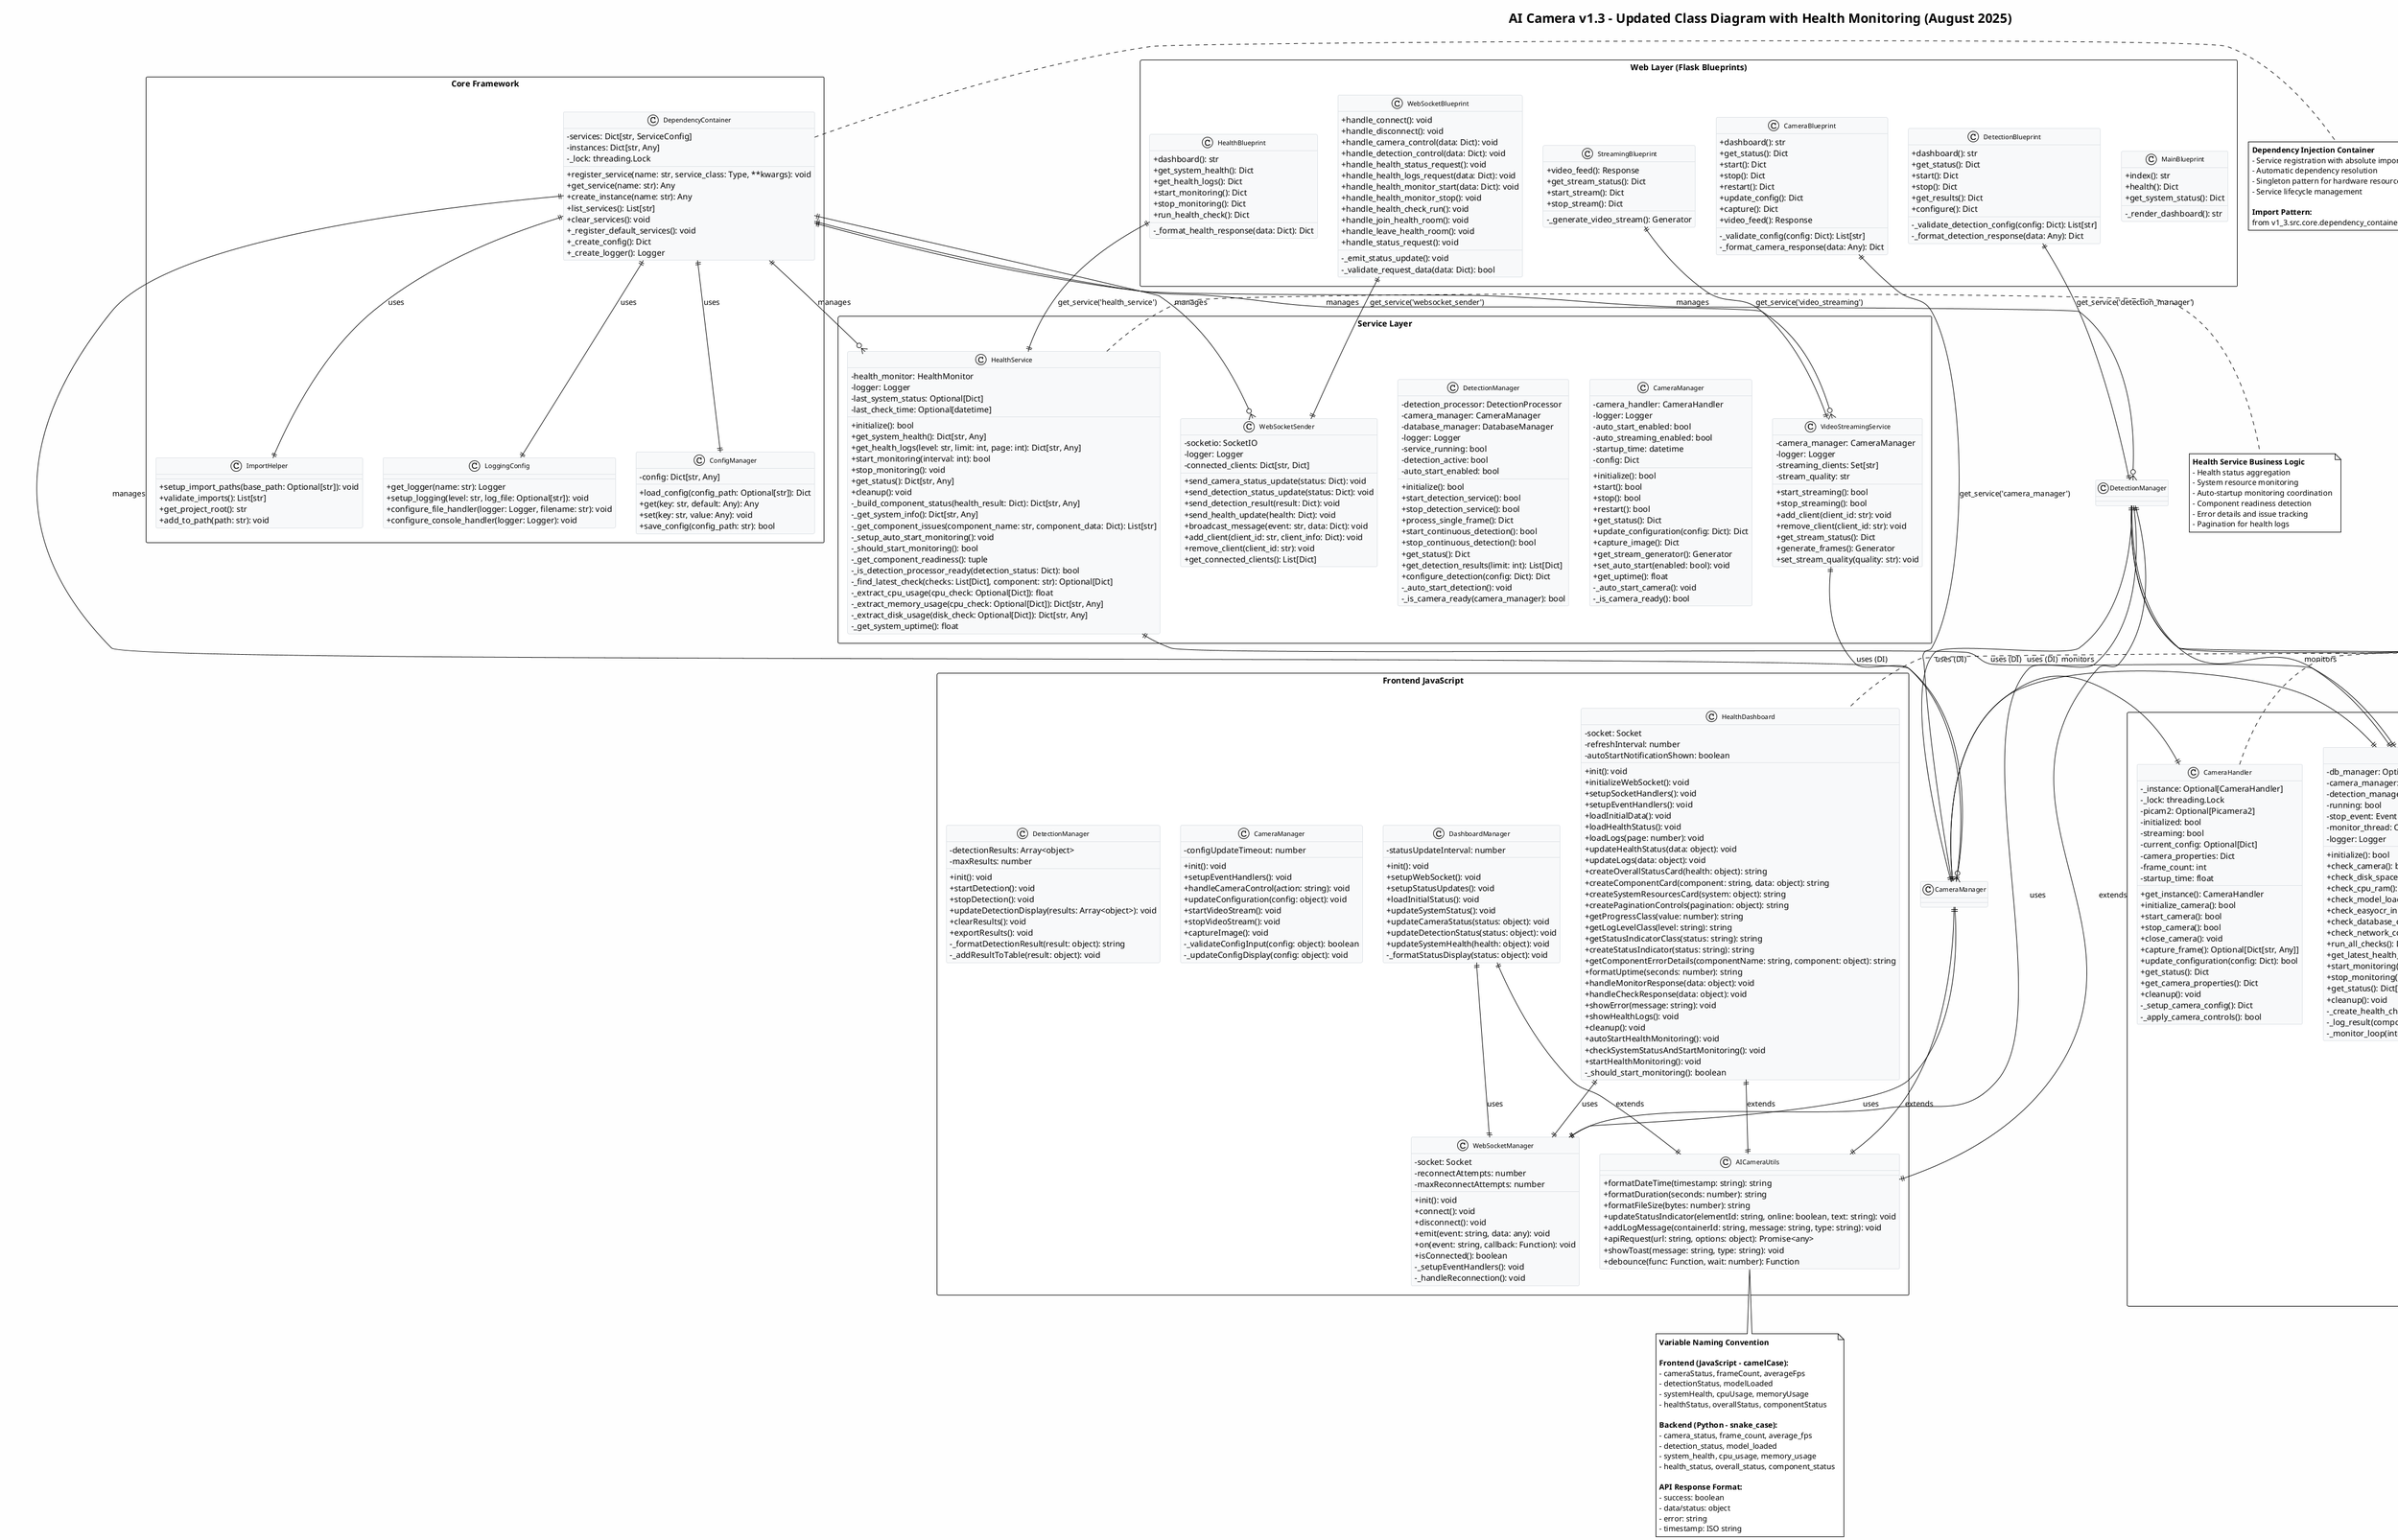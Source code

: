@startuml AI_Camera_v1_3_Updated_Class_Diagram

!theme plain
skinparam classAttributeIconSize 0
skinparam classFontSize 11
skinparam classFontName Arial
skinparam backgroundColor #FEFEFE
skinparam classBackgroundColor #F8F9FA
skinparam classBorderColor #DEE2E6

title AI Camera v1.3 - Updated Class Diagram with Health Monitoring (August 2025)

' Core Framework Package
package "Core Framework" <<Rectangle>> {
    class DependencyContainer {
        - services: Dict[str, ServiceConfig]
        - instances: Dict[str, Any]
        - _lock: threading.Lock
        --
        + register_service(name: str, service_class: Type, **kwargs): void
        + get_service(name: str): Any
        + create_instance(name: str): Any
        + list_services(): List[str]
        + clear_services(): void
        + _register_default_services(): void
        + _create_config(): Dict
        + _create_logger(): Logger
    }
    
    class ImportHelper {
        + setup_import_paths(base_path: Optional[str]): void
        + validate_imports(): List[str]
        + get_project_root(): str
        + add_to_path(path: str): void
    }
    
    class LoggingConfig {
        + get_logger(name: str): Logger
        + setup_logging(level: str, log_file: Optional[str]): void
        + configure_file_handler(logger: Logger, filename: str): void
        + configure_console_handler(logger: Logger): void
    }
    
    class ConfigManager {
        - config: Dict[str, Any]
        --
        + load_config(config_path: Optional[str]): Dict
        + get(key: str, default: Any): Any
        + set(key: str, value: Any): void
        + save_config(config_path: str): bool
    }
}

' Component Layer Package
package "Component Layer" <<Rectangle>> {
    class CameraHandler {
        - _instance: Optional[CameraHandler]
        - _lock: threading.Lock
        - picam2: Optional[Picamera2]
        - initialized: bool
        - streaming: bool
        - current_config: Optional[Dict]
        - camera_properties: Dict
        - frame_count: int
        - startup_time: float
        --
        + get_instance(): CameraHandler
        + initialize_camera(): bool
        + start_camera(): bool
        + stop_camera(): bool
        + close_camera(): void
        + capture_frame(): Optional[Dict[str, Any]]
        + update_configuration(config: Dict): bool
        + get_status(): Dict
        + get_camera_properties(): Dict
        + cleanup(): void
        - _setup_camera_config(): Dict
        - _apply_camera_controls(): bool
    }
    
    class DetectionProcessor {
        - model_path: str
        - confidence_threshold: float
        - detection_interval: float
        - models_loaded: bool
        - vehicle_model_available: bool
        - lp_detection_model_available: bool
        - lp_ocr_model_available: bool
        - easyocr_available: bool
        --
        + initialize_models(): bool
        + process_frame(frame: np.ndarray): List[Detection]
        + detect_vehicles(frame: np.ndarray): List[Dict]
        + detect_license_plates(frame: np.ndarray): List[Dict]
        + get_status(): Dict
        + get_model_info(): Dict
        + cleanup(): void
        + validate_and_enhance_frame(frame: Any): Optional[np.ndarray]
    }
    
    class HealthMonitor {
        - db_manager: Optional[DatabaseManager]
        - camera_manager: Optional[CameraManager]
        - detection_manager: Optional[DetectionManager]
        - running: bool
        - stop_event: Event
        - monitor_thread: Optional[Thread]
        - logger: Logger
        --
        + initialize(): bool
        + check_camera(): bool
        + check_disk_space(path: str, required_gb: float): bool
        + check_cpu_ram(): bool
        + check_model_loading(): bool
        + check_easyocr_init(): bool
        + check_database_connection(): bool
        + check_network_connectivity(): bool
        + run_all_checks(): Dict[str, Any]
        + get_latest_health_checks(limit: int): List[Dict[str, Any]]
        + start_monitoring(interval: int): bool
        + stop_monitoring(): void
        + get_status(): Dict[str, Any]
        + cleanup(): void
        - _create_health_checks_table(): void
        - _log_result(component: str, status: str, message: str, details: Dict): void
        - _monitor_loop(interval: int): void
    }
    
    class DatabaseManager {
        - db_path: str
        - connection: Optional[Any]
        - initialized: bool
        - table_schemas: Dict
        --
        + initialize_database(): bool
        + create_tables(): bool
        + save_detection(detection: Dict): bool
        + save_image_capture(capture: Dict): bool
        + get_detections(limit: int, offset: int): List[Dict]
        + get_detection_count(): int
        + cleanup_old_records(days: int): int
        + close_connection(): void
        + execute_query(query: str, params: tuple): Any
    }
}

' Service Layer Package
package "Service Layer" <<Rectangle>> {
    class CameraManager {
        - camera_handler: CameraHandler
        - logger: Logger
        - auto_start_enabled: bool
        - auto_streaming_enabled: bool
        - startup_time: datetime
        - config: Dict
        --
        + initialize(): bool
        + start(): bool
        + stop(): bool
        + restart(): bool
        + get_status(): Dict
        + update_configuration(config: Dict): Dict
        + capture_image(): Dict
        + get_stream_generator(): Generator
        + set_auto_start(enabled: bool): void
        + get_uptime(): float
        - _auto_start_camera(): void
        - _is_camera_ready(): bool
    }
    
    class DetectionManager {
        - detection_processor: DetectionProcessor
        - camera_manager: CameraManager
        - database_manager: DatabaseManager
        - logger: Logger
        - service_running: bool
        - detection_active: bool
        - auto_start_enabled: bool
        --
        + initialize(): bool
        + start_detection_service(): bool
        + stop_detection_service(): bool
        + process_single_frame(): Dict
        + start_continuous_detection(): bool
        + stop_continuous_detection(): bool
        + get_status(): Dict
        + get_detection_results(limit: int): List[Dict]
        + configure_detection(config: Dict): Dict
        - _auto_start_detection(): void
        - _is_camera_ready(camera_manager): bool
    }
    
    class HealthService {
        - health_monitor: HealthMonitor
        - logger: Logger
        - last_system_status: Optional[Dict]
        - last_check_time: Optional[datetime]
        --
        + initialize(): bool
        + get_system_health(): Dict[str, Any]
        + get_health_logs(level: str, limit: int, page: int): Dict[str, Any]
        + start_monitoring(interval: int): bool
        + stop_monitoring(): void
        + get_status(): Dict[str, Any]
        + cleanup(): void
        - _build_component_status(health_result: Dict): Dict[str, Any]
        - _get_system_info(): Dict[str, Any]
        - _get_component_issues(component_name: str, component_data: Dict): List[str]
        - _setup_auto_start_monitoring(): void
        - _should_start_monitoring(): bool
        - _get_component_readiness(): tuple
        - _is_detection_processor_ready(detection_status: Dict): bool
        - _find_latest_check(checks: List[Dict], component: str): Optional[Dict]
        - _extract_cpu_usage(cpu_check: Optional[Dict]): float
        - _extract_memory_usage(cpu_check: Optional[Dict]): Dict[str, Any]
        - _extract_disk_usage(disk_check: Optional[Dict]): Dict[str, Any]
        - _get_system_uptime(): float
    }
    
    class VideoStreamingService {
        - camera_manager: CameraManager
        - logger: Logger
        - streaming_clients: Set[str]
        - stream_quality: str
        --
        + start_streaming(): bool
        + stop_streaming(): bool
        + add_client(client_id: str): void
        + remove_client(client_id: str): void
        + get_stream_status(): Dict
        + generate_frames(): Generator
        + set_stream_quality(quality: str): void
    }
    
    class WebSocketSender {
        - socketio: SocketIO
        - logger: Logger
        - connected_clients: Dict[str, Dict]
        --
        + send_camera_status_update(status: Dict): void
        + send_detection_status_update(status: Dict): void
        + send_detection_result(result: Dict): void
        + send_health_update(health: Dict): void
        + broadcast_message(event: str, data: Dict): void
        + add_client(client_id: str, client_info: Dict): void
        + remove_client(client_id: str): void
        + get_connected_clients(): List[Dict]
    }
}

' Web Layer Package
package "Web Layer (Flask Blueprints)" <<Rectangle>> {
    class MainBlueprint {
        + index(): str
        + health(): Dict
        + get_system_status(): Dict
        --
        - _render_dashboard(): str
    }
    
    class CameraBlueprint {
        + dashboard(): str
        + get_status(): Dict
        + start(): Dict
        + stop(): Dict
        + restart(): Dict
        + update_config(): Dict
        + capture(): Dict
        + video_feed(): Response
        --
        - _validate_config(config: Dict): List[str]
        - _format_camera_response(data: Any): Dict
    }
    
    class DetectionBlueprint {
        + dashboard(): str
        + get_status(): Dict
        + start(): Dict
        + stop(): Dict
        + get_results(): Dict
        + configure(): Dict
        --
        - _validate_detection_config(config: Dict): List[str]
        - _format_detection_response(data: Any): Dict
    }
    
    class HealthBlueprint {
        + dashboard(): str
        + get_system_health(): Dict
        + get_health_logs(): Dict
        + start_monitoring(): Dict
        + stop_monitoring(): Dict
        + run_health_check(): Dict
        --
        - _format_health_response(data: Dict): Dict
    }
    
    class StreamingBlueprint {
        + video_feed(): Response
        + get_stream_status(): Dict
        + start_stream(): Dict
        + stop_stream(): Dict
        --
        - _generate_video_stream(): Generator
    }
    
    class WebSocketBlueprint {
        + handle_connect(): void
        + handle_disconnect(): void
        + handle_camera_control(data: Dict): void
        + handle_detection_control(data: Dict): void
        + handle_health_status_request(): void
        + handle_health_logs_request(data: Dict): void
        + handle_health_monitor_start(data: Dict): void
        + handle_health_monitor_stop(): void
        + handle_health_check_run(): void
        + handle_join_health_room(): void
        + handle_leave_health_room(): void
        + handle_status_request(): void
        --
        - _emit_status_update(): void
        - _validate_request_data(data: Dict): bool
    }
}

' JavaScript Frontend Classes
package "Frontend JavaScript" <<Rectangle>> {
    class AICameraUtils {
        + formatDateTime(timestamp: string): string
        + formatDuration(seconds: number): string
        + formatFileSize(bytes: number): string
        + updateStatusIndicator(elementId: string, online: boolean, text: string): void
        + addLogMessage(containerId: string, message: string, type: string): void
        + apiRequest(url: string, options: object): Promise<any>
        + showToast(message: string, type: string): void
        + debounce(func: Function, wait: number): Function
    }
    
    class WebSocketManager {
        - socket: Socket
        - reconnectAttempts: number
        - maxReconnectAttempts: number
        --
        + init(): void
        + connect(): void
        + disconnect(): void
        + emit(event: string, data: any): void
        + on(event: string, callback: Function): void
        + isConnected(): boolean
        - _setupEventHandlers(): void
        - _handleReconnection(): void
    }
    
    class DashboardManager {
        - statusUpdateInterval: number
        --
        + init(): void
        + setupWebSocket(): void
        + setupStatusUpdates(): void
        + loadInitialStatus(): void
        + updateSystemStatus(): void
        + updateCameraStatus(status: object): void
        + updateDetectionStatus(status: object): void
        + updateSystemHealth(health: object): void
        - _formatStatusDisplay(status: object): void
    }
    
    class CameraManager {
        - configUpdateTimeout: number
        --
        + init(): void
        + setupEventHandlers(): void
        + handleCameraControl(action: string): void
        + updateConfiguration(config: object): void
        + startVideoStream(): void
        + stopVideoStream(): void
        + captureImage(): void
        - _validateConfigInput(config: object): boolean
        - _updateConfigDisplay(config: object): void
    }
    
    class DetectionManager {
        - detectionResults: Array<object>
        - maxResults: number
        --
        + init(): void
        + startDetection(): void
        + stopDetection(): void
        + updateDetectionDisplay(results: Array<object>): void
        + clearResults(): void
        + exportResults(): void
        - _formatDetectionResult(result: object): string
        - _addResultToTable(result: object): void
    }
    
    class HealthDashboard {
        - socket: Socket
        - refreshInterval: number
        - autoStartNotificationShown: boolean
        --
        + init(): void
        + initializeWebSocket(): void
        + setupSocketHandlers(): void
        + setupEventHandlers(): void
        + loadInitialData(): void
        + loadHealthStatus(): void
        + loadLogs(page: number): void
        + updateHealthStatus(data: object): void
        + updateLogs(data: object): void
        + createOverallStatusCard(health: object): string
        + createComponentCard(component: string, data: object): string
        + createSystemResourcesCard(system: object): string
        + createPaginationControls(pagination: object): string
        + getProgressClass(value: number): string
        + getLogLevelClass(level: string): string
        + getStatusIndicatorClass(status: string): string
        + createStatusIndicator(status: string): string
        + getComponentErrorDetails(componentName: string, component: object): string
        + formatUptime(seconds: number): string
        + handleMonitorResponse(data: object): void
        + handleCheckResponse(data: object): void
        + showError(message: string): void
        + showHealthLogs(): void
        + cleanup(): void
        + autoStartHealthMonitoring(): void
        + checkSystemStatusAndStartMonitoring(): void
        + startHealthMonitoring(): void
        - _should_start_monitoring(): boolean
    }
}

' Dependency Relationships
DependencyContainer ||--o{ CameraManager : "manages"
DependencyContainer ||--o{ DetectionManager : "manages"
DependencyContainer ||--o{ HealthService : "manages"
DependencyContainer ||--o{ VideoStreamingService : "manages"
DependencyContainer ||--o{ WebSocketSender : "manages"
DependencyContainer ||--|| ImportHelper : "uses"
DependencyContainer ||--|| LoggingConfig : "uses"
DependencyContainer ||--|| ConfigManager : "uses"

' Service to Component Dependencies
CameraManager ||--|| CameraHandler : "uses (DI)"
DetectionManager ||--|| DetectionProcessor : "uses (DI)"
DetectionManager ||--|| CameraManager : "uses (DI)"
DetectionManager ||--|| DatabaseManager : "uses (DI)"
HealthService ||--|| HealthMonitor : "uses (DI)"
VideoStreamingService ||--|| CameraManager : "uses (DI)"

' Health Monitor Dependencies
HealthMonitor ||--|| DatabaseManager : "uses (DI)"
HealthMonitor ||--|| CameraManager : "monitors"
HealthMonitor ||--|| DetectionManager : "monitors"

' Web to Service Dependencies  
CameraBlueprint ||--|| CameraManager : "get_service('camera_manager')"
DetectionBlueprint ||--|| DetectionManager : "get_service('detection_manager')"
HealthBlueprint ||--|| HealthService : "get_service('health_service')"
StreamingBlueprint ||--|| VideoStreamingService : "get_service('video_streaming')"
WebSocketBlueprint ||--|| WebSocketSender : "get_service('websocket_sender')"

' Frontend Dependencies
DashboardManager ||--|| AICameraUtils : "extends"
DashboardManager ||--|| WebSocketManager : "uses"
CameraManager ||--|| AICameraUtils : "extends"
CameraManager ||--|| WebSocketManager : "uses"
DetectionManager ||--|| AICameraUtils : "extends"
DetectionManager ||--|| WebSocketManager : "uses"
HealthDashboard ||--|| AICameraUtils : "extends"
HealthDashboard ||--|| WebSocketManager : "uses"

note right of DependencyContainer
  **Dependency Injection Container**
  - Service registration with absolute imports
  - Automatic dependency resolution
  - Singleton pattern for hardware resources
  - Service lifecycle management
  
  **Import Pattern:**
  from v1_3.src.core.dependency_container import get_service
end note

note right of CameraHandler
  **Singleton Pattern Implementation**
  - Thread-safe instance creation
  - Hardware resource protection
  - Picamera2 integration
  - Configuration management
  - Frame data structure: {frame: np.ndarray, metadata: dict}
end note

note right of HealthMonitor
  **Health Monitoring Component**
  - Comprehensive system health checks
  - Database logging of health results
  - Background monitoring thread
  - Component-specific health validation
  - Auto-startup coordination support
end note

note right of HealthService
  **Health Service Business Logic**
  - Health status aggregation
  - System resource monitoring
  - Auto-startup monitoring coordination
  - Component readiness detection
  - Error details and issue tracking
  - Pagination for health logs
end note

note bottom of AICameraUtils
  **Variable Naming Convention**
  
  **Frontend (JavaScript - camelCase):**
  - cameraStatus, frameCount, averageFps
  - detectionStatus, modelLoaded
  - systemHealth, cpuUsage, memoryUsage
  - healthStatus, overallStatus, componentStatus
  
  **Backend (Python - snake_case):**
  - camera_status, frame_count, average_fps
  - detection_status, model_loaded  
  - system_health, cpu_usage, memory_usage
  - health_status, overall_status, component_status
  
  **API Response Format:**
  - success: boolean
  - data/status: object
  - error: string
  - timestamp: ISO string
end note

note left of HealthDashboard
  **Health Dashboard Features**
  - Real-time health status updates
  - Auto-startup monitoring
  - Component-specific error details
  - System resource visualization
  - Health logs with pagination
  - WebSocket integration
  - Progress bar visualization
end note

@enduml
